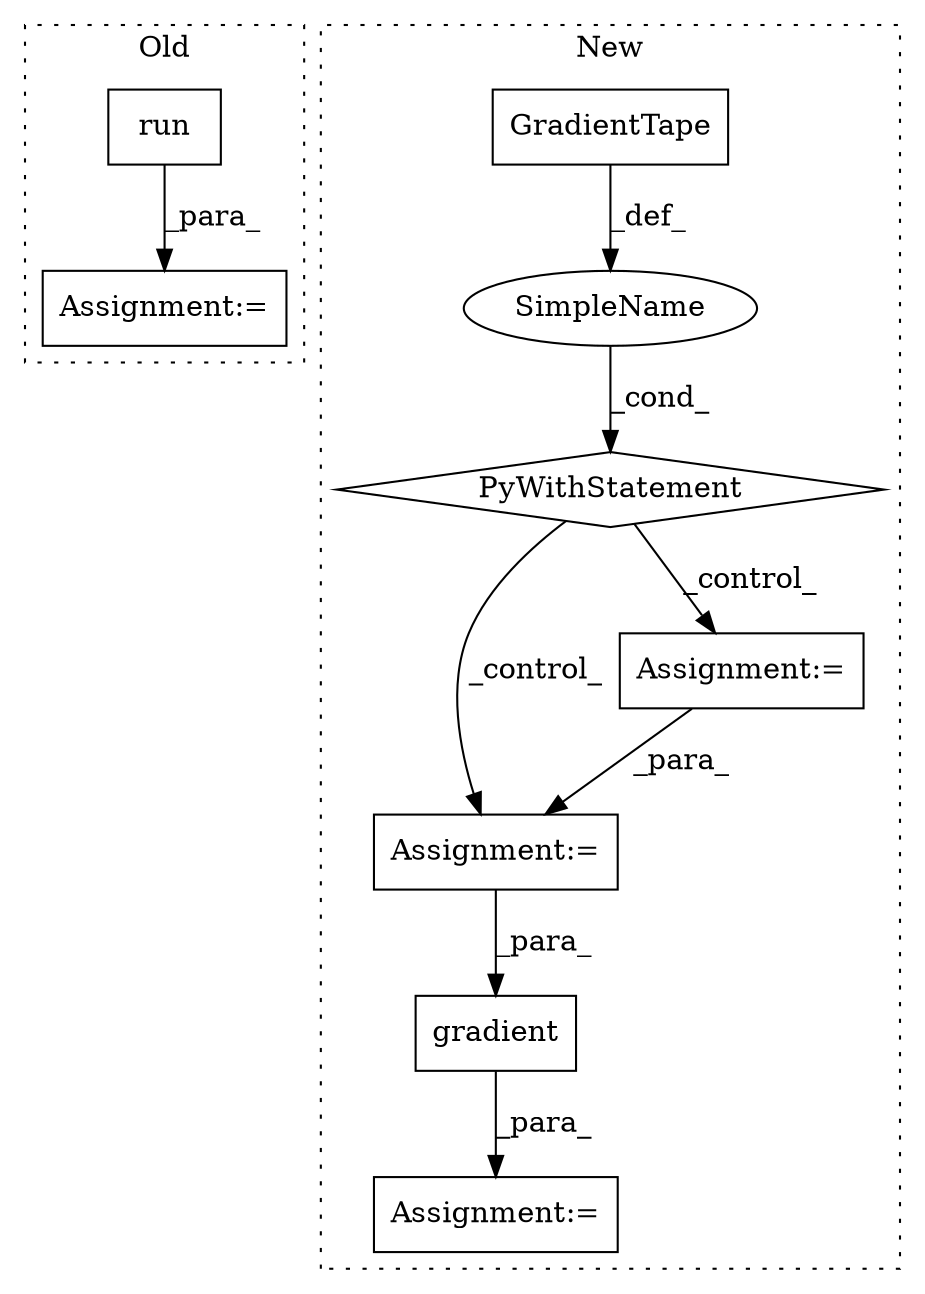 digraph G {
subgraph cluster0 {
1 [label="run" a="32" s="2076,2183" l="4,1" shape="box"];
8 [label="Assignment:=" a="7" s="2064" l="2" shape="box"];
label = "Old";
style="dotted";
}
subgraph cluster1 {
2 [label="gradient" a="32" s="1865,1899" l="9,1" shape="box"];
3 [label="Assignment:=" a="7" s="1859" l="1" shape="box"];
4 [label="Assignment:=" a="7" s="1772" l="1" shape="box"];
5 [label="SimpleName" a="42" s="" l="" shape="ellipse"];
6 [label="PyWithStatement" a="104" s="1657,1692" l="10,2" shape="diamond"];
7 [label="GradientTape" a="32" s="1678" l="14" shape="box"];
9 [label="Assignment:=" a="7" s="1725" l="1" shape="box"];
label = "New";
style="dotted";
}
1 -> 8 [label="_para_"];
2 -> 3 [label="_para_"];
4 -> 2 [label="_para_"];
5 -> 6 [label="_cond_"];
6 -> 9 [label="_control_"];
6 -> 4 [label="_control_"];
7 -> 5 [label="_def_"];
9 -> 4 [label="_para_"];
}